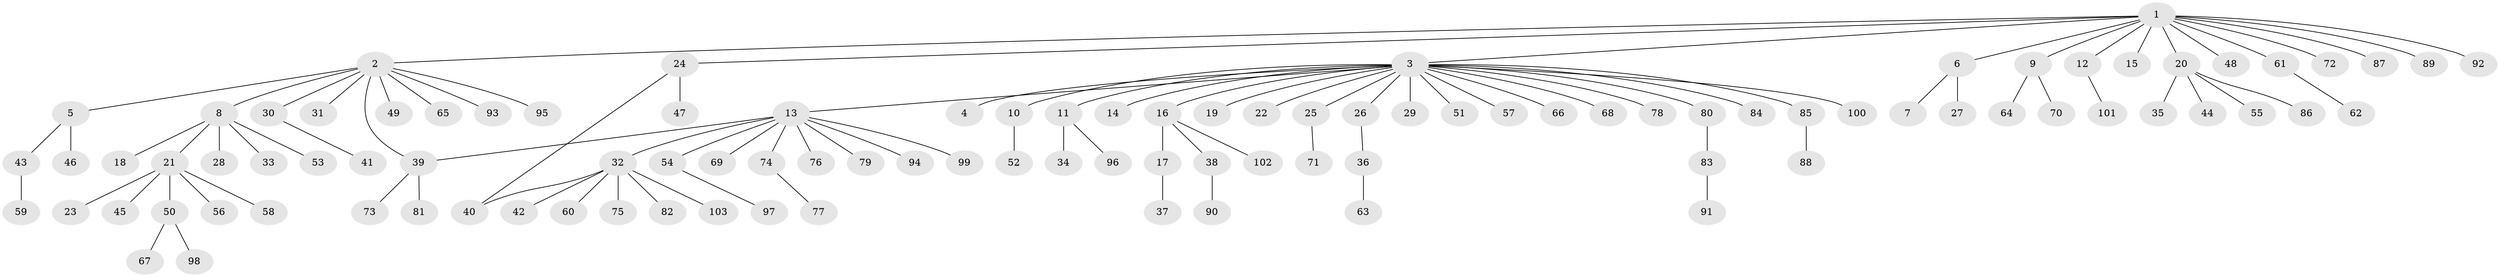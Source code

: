 // Generated by graph-tools (version 1.1) at 2025/25/03/09/25 03:25:57]
// undirected, 103 vertices, 104 edges
graph export_dot {
graph [start="1"]
  node [color=gray90,style=filled];
  1;
  2;
  3;
  4;
  5;
  6;
  7;
  8;
  9;
  10;
  11;
  12;
  13;
  14;
  15;
  16;
  17;
  18;
  19;
  20;
  21;
  22;
  23;
  24;
  25;
  26;
  27;
  28;
  29;
  30;
  31;
  32;
  33;
  34;
  35;
  36;
  37;
  38;
  39;
  40;
  41;
  42;
  43;
  44;
  45;
  46;
  47;
  48;
  49;
  50;
  51;
  52;
  53;
  54;
  55;
  56;
  57;
  58;
  59;
  60;
  61;
  62;
  63;
  64;
  65;
  66;
  67;
  68;
  69;
  70;
  71;
  72;
  73;
  74;
  75;
  76;
  77;
  78;
  79;
  80;
  81;
  82;
  83;
  84;
  85;
  86;
  87;
  88;
  89;
  90;
  91;
  92;
  93;
  94;
  95;
  96;
  97;
  98;
  99;
  100;
  101;
  102;
  103;
  1 -- 2;
  1 -- 3;
  1 -- 6;
  1 -- 9;
  1 -- 12;
  1 -- 15;
  1 -- 20;
  1 -- 24;
  1 -- 48;
  1 -- 61;
  1 -- 72;
  1 -- 87;
  1 -- 89;
  1 -- 92;
  2 -- 5;
  2 -- 8;
  2 -- 30;
  2 -- 31;
  2 -- 39;
  2 -- 49;
  2 -- 65;
  2 -- 93;
  2 -- 95;
  3 -- 4;
  3 -- 10;
  3 -- 11;
  3 -- 13;
  3 -- 14;
  3 -- 16;
  3 -- 19;
  3 -- 22;
  3 -- 25;
  3 -- 26;
  3 -- 29;
  3 -- 51;
  3 -- 57;
  3 -- 66;
  3 -- 68;
  3 -- 78;
  3 -- 80;
  3 -- 84;
  3 -- 85;
  3 -- 100;
  5 -- 43;
  5 -- 46;
  6 -- 7;
  6 -- 27;
  8 -- 18;
  8 -- 21;
  8 -- 28;
  8 -- 33;
  8 -- 53;
  9 -- 64;
  9 -- 70;
  10 -- 52;
  11 -- 34;
  11 -- 96;
  12 -- 101;
  13 -- 32;
  13 -- 39;
  13 -- 54;
  13 -- 69;
  13 -- 74;
  13 -- 76;
  13 -- 79;
  13 -- 94;
  13 -- 99;
  16 -- 17;
  16 -- 38;
  16 -- 102;
  17 -- 37;
  20 -- 35;
  20 -- 44;
  20 -- 55;
  20 -- 86;
  21 -- 23;
  21 -- 45;
  21 -- 50;
  21 -- 56;
  21 -- 58;
  24 -- 40;
  24 -- 47;
  25 -- 71;
  26 -- 36;
  30 -- 41;
  32 -- 40;
  32 -- 42;
  32 -- 60;
  32 -- 75;
  32 -- 82;
  32 -- 103;
  36 -- 63;
  38 -- 90;
  39 -- 73;
  39 -- 81;
  43 -- 59;
  50 -- 67;
  50 -- 98;
  54 -- 97;
  61 -- 62;
  74 -- 77;
  80 -- 83;
  83 -- 91;
  85 -- 88;
}
